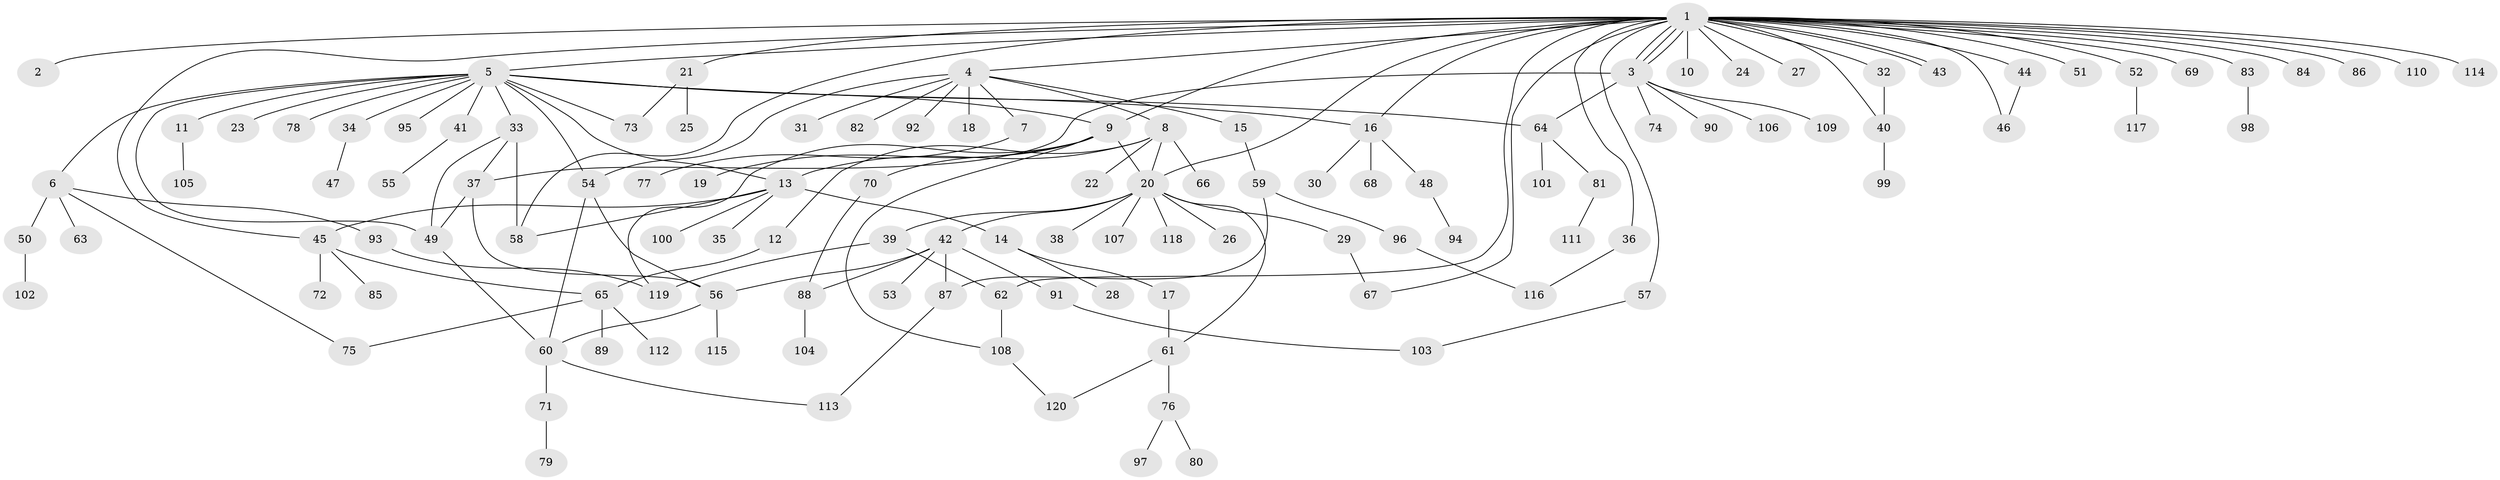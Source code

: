 // coarse degree distribution, {1: 0.5, 7: 0.020833333333333332, 4: 0.125, 3: 0.08333333333333333, 12: 0.020833333333333332, 5: 0.041666666666666664, 2: 0.125, 25: 0.020833333333333332, 8: 0.020833333333333332, 6: 0.041666666666666664}
// Generated by graph-tools (version 1.1) at 2025/36/03/04/25 23:36:39]
// undirected, 120 vertices, 156 edges
graph export_dot {
  node [color=gray90,style=filled];
  1;
  2;
  3;
  4;
  5;
  6;
  7;
  8;
  9;
  10;
  11;
  12;
  13;
  14;
  15;
  16;
  17;
  18;
  19;
  20;
  21;
  22;
  23;
  24;
  25;
  26;
  27;
  28;
  29;
  30;
  31;
  32;
  33;
  34;
  35;
  36;
  37;
  38;
  39;
  40;
  41;
  42;
  43;
  44;
  45;
  46;
  47;
  48;
  49;
  50;
  51;
  52;
  53;
  54;
  55;
  56;
  57;
  58;
  59;
  60;
  61;
  62;
  63;
  64;
  65;
  66;
  67;
  68;
  69;
  70;
  71;
  72;
  73;
  74;
  75;
  76;
  77;
  78;
  79;
  80;
  81;
  82;
  83;
  84;
  85;
  86;
  87;
  88;
  89;
  90;
  91;
  92;
  93;
  94;
  95;
  96;
  97;
  98;
  99;
  100;
  101;
  102;
  103;
  104;
  105;
  106;
  107;
  108;
  109;
  110;
  111;
  112;
  113;
  114;
  115;
  116;
  117;
  118;
  119;
  120;
  1 -- 2;
  1 -- 3;
  1 -- 3;
  1 -- 3;
  1 -- 4;
  1 -- 5;
  1 -- 9;
  1 -- 10;
  1 -- 16;
  1 -- 20;
  1 -- 21;
  1 -- 24;
  1 -- 27;
  1 -- 32;
  1 -- 36;
  1 -- 40;
  1 -- 43;
  1 -- 43;
  1 -- 44;
  1 -- 45;
  1 -- 46;
  1 -- 51;
  1 -- 52;
  1 -- 57;
  1 -- 58;
  1 -- 62;
  1 -- 67;
  1 -- 69;
  1 -- 83;
  1 -- 84;
  1 -- 86;
  1 -- 110;
  1 -- 114;
  3 -- 37;
  3 -- 64;
  3 -- 74;
  3 -- 90;
  3 -- 106;
  3 -- 109;
  4 -- 7;
  4 -- 8;
  4 -- 15;
  4 -- 18;
  4 -- 31;
  4 -- 54;
  4 -- 82;
  4 -- 92;
  5 -- 6;
  5 -- 9;
  5 -- 11;
  5 -- 13;
  5 -- 16;
  5 -- 23;
  5 -- 33;
  5 -- 34;
  5 -- 41;
  5 -- 49;
  5 -- 54;
  5 -- 64;
  5 -- 73;
  5 -- 78;
  5 -- 95;
  6 -- 50;
  6 -- 63;
  6 -- 75;
  6 -- 93;
  7 -- 77;
  8 -- 12;
  8 -- 13;
  8 -- 20;
  8 -- 22;
  8 -- 66;
  9 -- 19;
  9 -- 20;
  9 -- 70;
  9 -- 108;
  9 -- 119;
  11 -- 105;
  12 -- 65;
  13 -- 14;
  13 -- 35;
  13 -- 45;
  13 -- 58;
  13 -- 100;
  14 -- 17;
  14 -- 28;
  15 -- 59;
  16 -- 30;
  16 -- 48;
  16 -- 68;
  17 -- 61;
  20 -- 26;
  20 -- 29;
  20 -- 38;
  20 -- 39;
  20 -- 42;
  20 -- 61;
  20 -- 107;
  20 -- 118;
  21 -- 25;
  21 -- 73;
  29 -- 67;
  32 -- 40;
  33 -- 37;
  33 -- 49;
  33 -- 58;
  34 -- 47;
  36 -- 116;
  37 -- 49;
  37 -- 56;
  39 -- 62;
  39 -- 119;
  40 -- 99;
  41 -- 55;
  42 -- 53;
  42 -- 56;
  42 -- 87;
  42 -- 88;
  42 -- 91;
  44 -- 46;
  45 -- 65;
  45 -- 72;
  45 -- 85;
  48 -- 94;
  49 -- 60;
  50 -- 102;
  52 -- 117;
  54 -- 56;
  54 -- 60;
  56 -- 60;
  56 -- 115;
  57 -- 103;
  59 -- 87;
  59 -- 96;
  60 -- 71;
  60 -- 113;
  61 -- 76;
  61 -- 120;
  62 -- 108;
  64 -- 81;
  64 -- 101;
  65 -- 75;
  65 -- 89;
  65 -- 112;
  70 -- 88;
  71 -- 79;
  76 -- 80;
  76 -- 97;
  81 -- 111;
  83 -- 98;
  87 -- 113;
  88 -- 104;
  91 -- 103;
  93 -- 119;
  96 -- 116;
  108 -- 120;
}
